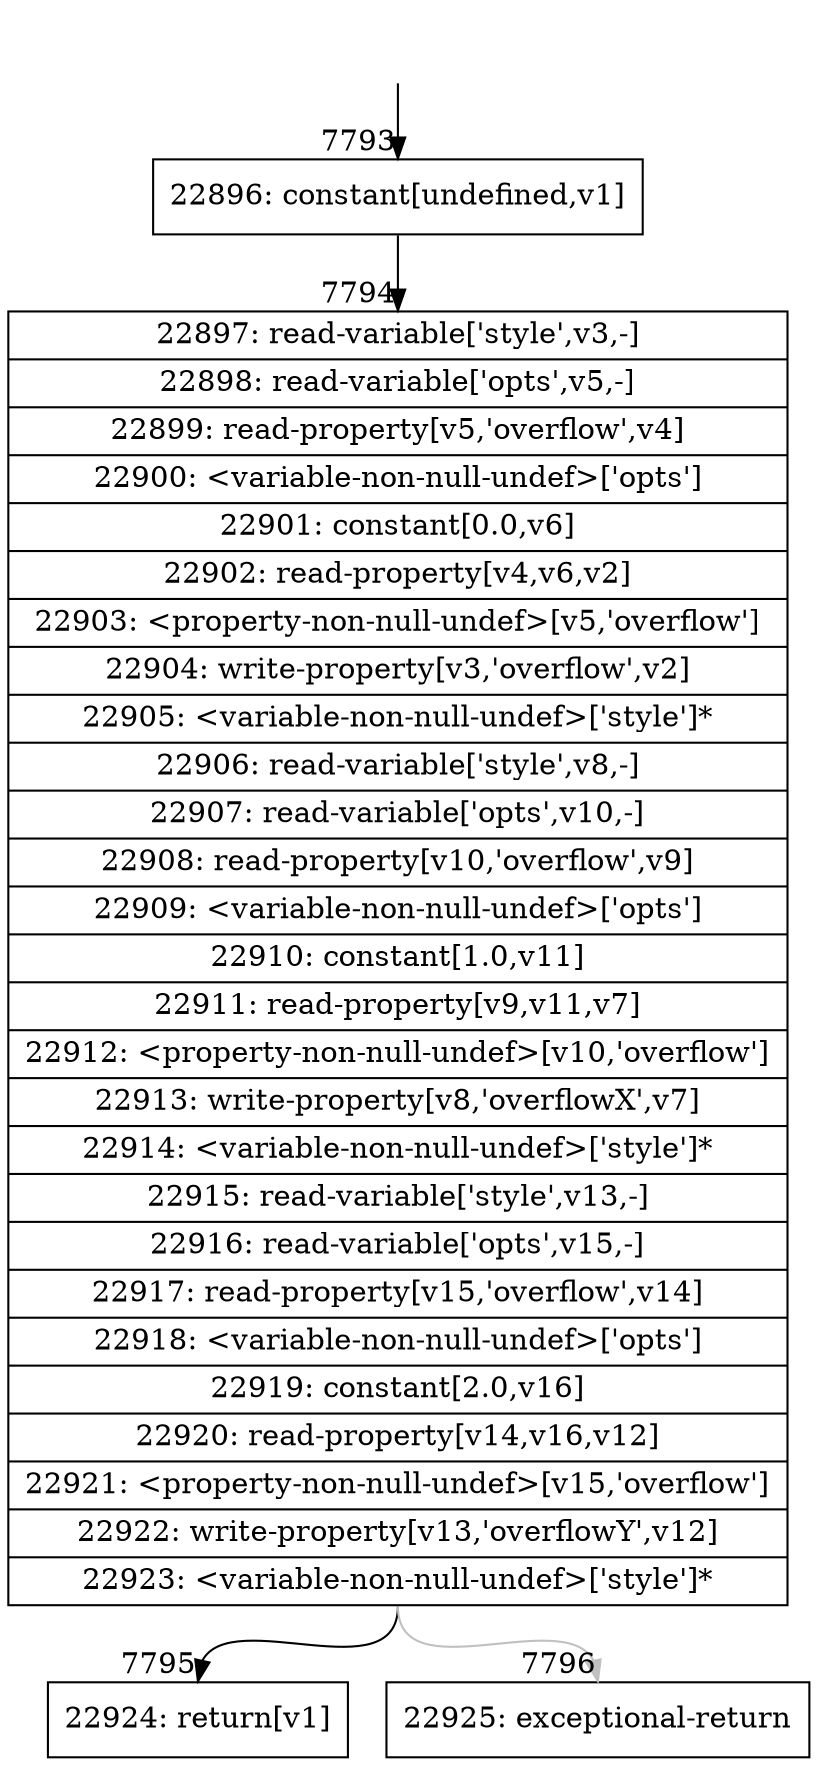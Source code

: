 digraph {
rankdir="TD"
BB_entry502[shape=none,label=""];
BB_entry502 -> BB7793 [tailport=s, headport=n, headlabel="    7793"]
BB7793 [shape=record label="{22896: constant[undefined,v1]}" ] 
BB7793 -> BB7794 [tailport=s, headport=n, headlabel="      7794"]
BB7794 [shape=record label="{22897: read-variable['style',v3,-]|22898: read-variable['opts',v5,-]|22899: read-property[v5,'overflow',v4]|22900: \<variable-non-null-undef\>['opts']|22901: constant[0.0,v6]|22902: read-property[v4,v6,v2]|22903: \<property-non-null-undef\>[v5,'overflow']|22904: write-property[v3,'overflow',v2]|22905: \<variable-non-null-undef\>['style']*|22906: read-variable['style',v8,-]|22907: read-variable['opts',v10,-]|22908: read-property[v10,'overflow',v9]|22909: \<variable-non-null-undef\>['opts']|22910: constant[1.0,v11]|22911: read-property[v9,v11,v7]|22912: \<property-non-null-undef\>[v10,'overflow']|22913: write-property[v8,'overflowX',v7]|22914: \<variable-non-null-undef\>['style']*|22915: read-variable['style',v13,-]|22916: read-variable['opts',v15,-]|22917: read-property[v15,'overflow',v14]|22918: \<variable-non-null-undef\>['opts']|22919: constant[2.0,v16]|22920: read-property[v14,v16,v12]|22921: \<property-non-null-undef\>[v15,'overflow']|22922: write-property[v13,'overflowY',v12]|22923: \<variable-non-null-undef\>['style']*}" ] 
BB7794 -> BB7795 [tailport=s, headport=n, headlabel="      7795"]
BB7794 -> BB7796 [tailport=s, headport=n, color=gray, headlabel="      7796"]
BB7795 [shape=record label="{22924: return[v1]}" ] 
BB7796 [shape=record label="{22925: exceptional-return}" ] 
}

